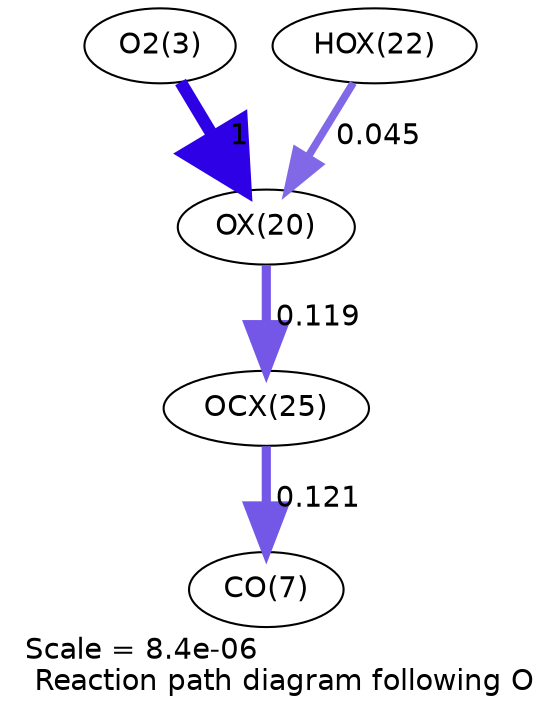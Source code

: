 digraph reaction_paths {
center=1;
s5 -> s104[fontname="Helvetica", penwidth=6, arrowsize=3, color="0.7, 1.5, 0.9"
, label=" 1"];
s106 -> s104[fontname="Helvetica", penwidth=3.66, arrowsize=1.83, color="0.7, 0.545, 0.9"
, label=" 0.045"];
s104 -> s109[fontname="Helvetica", penwidth=4.39, arrowsize=2.2, color="0.7, 0.619, 0.9"
, label=" 0.119"];
s109 -> s9[fontname="Helvetica", penwidth=4.4, arrowsize=2.2, color="0.7, 0.621, 0.9"
, label=" 0.121"];
s5 [ fontname="Helvetica", label="O2(3)"];
s9 [ fontname="Helvetica", label="CO(7)"];
s104 [ fontname="Helvetica", label="OX(20)"];
s106 [ fontname="Helvetica", label="HOX(22)"];
s109 [ fontname="Helvetica", label="OCX(25)"];
 label = "Scale = 8.4e-06\l Reaction path diagram following O";
 fontname = "Helvetica";
}
